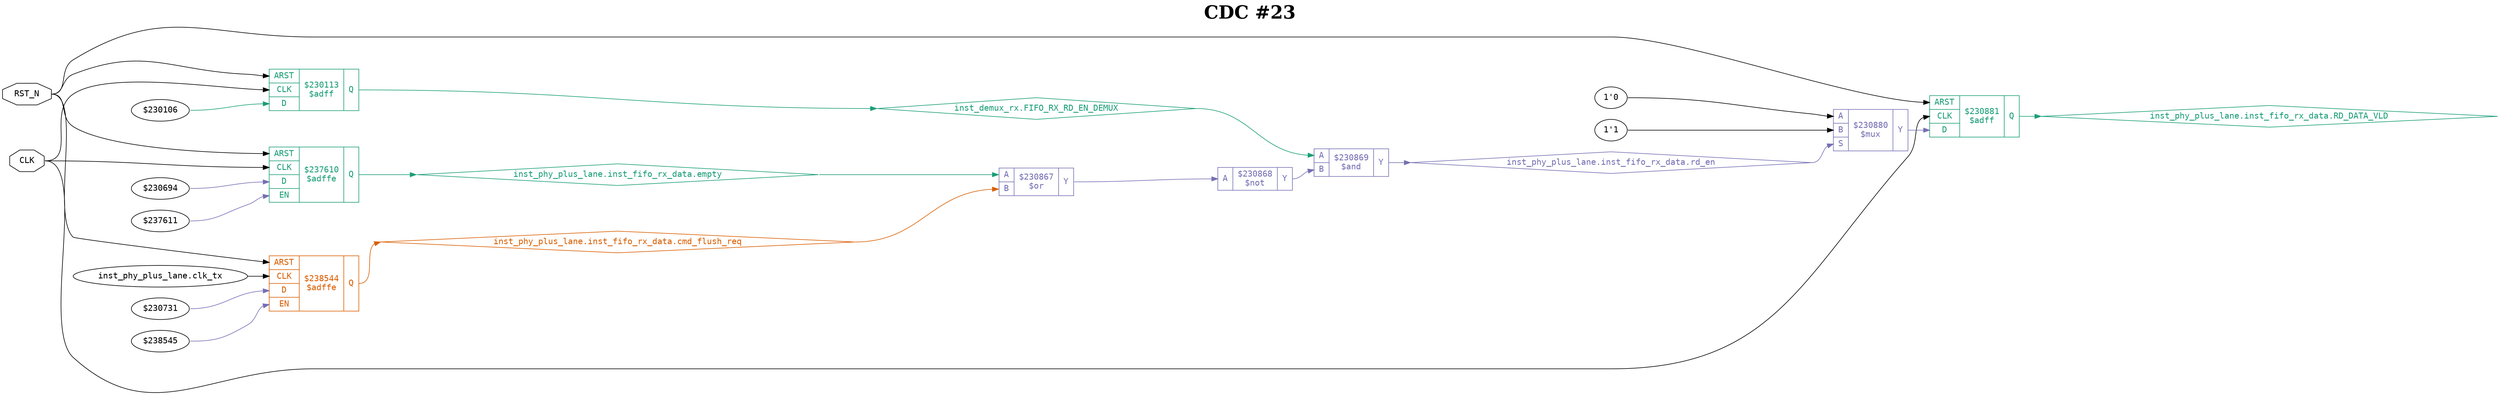 digraph "spacefibre_light_top" {
label=<<b>CDC #23</b>>;
labelloc="t"
fontsize="30"
node ["fontname"="Courier"]
edge ["fontname"="Courier"]
rankdir="LR";
remincross=true;
n4 [ shape=octagon, label="CLK", color="black", fontcolor="black", href="/src/ip_spacefibre_light_top/spacefibre_light_top.vhd#45" ];
n5 [ shape=octagon, label="RST_N", color="black", fontcolor="black", href="/src/ip_spacefibre_light_top/spacefibre_light_top.vhd#44" ];
n6 [ shape=diamond, label="inst_demux_rx.FIFO_RX_RD_EN_DEMUX", colorscheme="dark28", color="1", fontcolor="1", href="/src/ip_spacefibre_light_top/demux_rx.vhd#43" ];
n7 [ shape=diamond, label="inst_phy_plus_lane.inst_fifo_rx_data.RD_DATA_VLD", colorscheme="dark28", color="1", fontcolor="1", href="/src/ip/fifo_dc/fifo_dc.vhd#55" ];
n8 [ shape=diamond, label="inst_phy_plus_lane.inst_fifo_rx_data.cmd_flush_req", colorscheme="dark28", color="2", fontcolor="2", href="/src/ip/fifo_dc/fifo_dc.vhd#111" ];
n9 [ shape=diamond, label="inst_phy_plus_lane.inst_fifo_rx_data.empty", colorscheme="dark28", color="1", fontcolor="1", href="/src/ip/fifo_dc/fifo_dc.vhd#129" ];
n10 [ shape=diamond, label="inst_phy_plus_lane.inst_fifo_rx_data.rd_en", colorscheme="dark28", color="3", fontcolor="3", href="/src/ip/fifo_dc/fifo_dc.vhd#124" ];
{ rank="source"; n4; n5;}
{ rank="sink";}
v0 [ label="$230694" ];
v1 [ label="$237611" ];
c15 [ shape=record, label="{{<p11> ARST|<p4> CLK|<p12> D|<p13> EN}|$237610\n$adffe|{<p14> Q}}", colorscheme="dark28", color="1", fontcolor="1" , href="/src/ip/fifo_dc/fifo_dc.vhd#378"  ];
v2 [ label="inst_phy_plus_lane.clk_tx" ];
v3 [ label="$230731" ];
v4 [ label="$238545" ];
c16 [ shape=record, label="{{<p11> ARST|<p4> CLK|<p12> D|<p13> EN}|$238544\n$adffe|{<p14> Q}}", colorscheme="dark28", color="2", fontcolor="2" , href="/src/ip/fifo_dc/fifo_dc.vhd#440"  ];
v5 [ label="$230106" ];
c17 [ shape=record, label="{{<p11> ARST|<p4> CLK|<p12> D}|$230113\n$adff|{<p14> Q}}", colorscheme="dark28", color="1", fontcolor="1" , href="/src/ip_spacefibre_light_top/demux_rx.vhd#59"  ];
c18 [ shape=record, label="{{<p11> ARST|<p4> CLK|<p12> D}|$230881\n$adff|{<p14> Q}}", colorscheme="dark28", color="1", fontcolor="1" , href="/src/ip/fifo_dc/fifo_dc.vhd#300"  ];
c22 [ shape=record, label="{{<p19> A|<p20> B}|$230867\n$or|{<p21> Y}}", colorscheme="dark28", color="3", fontcolor="3" , href="/src/ip/fifo_dc/fifo_dc.vhd#290"  ];
c23 [ shape=record, label="{{<p19> A}|$230868\n$not|{<p21> Y}}", colorscheme="dark28", color="3", fontcolor="3" , href="/src/ip/fifo_dc/fifo_dc.vhd#290"  ];
c24 [ shape=record, label="{{<p19> A|<p20> B}|$230869\n$and|{<p21> Y}}", colorscheme="dark28", color="3", fontcolor="3" , href="/src/ip/fifo_dc/fifo_dc.vhd#290"  ];
v6 [ label="1'0" ];
v7 [ label="1'1" ];
c26 [ shape=record, label="{{<p19> A|<p20> B|<p25> S}|$230880\n$mux|{<p21> Y}}", colorscheme="dark28", color="3", fontcolor="3" , href="/src/ip/fifo_dc/fifo_dc.vhd#305"  ];
c22:p21:e -> c23:p19:w [colorscheme="dark28", color="3", fontcolor="3", label=""];
c24:p21:e -> n10:w [colorscheme="dark28", color="3", fontcolor="3", label=""];
n10:e -> c26:p25:w [colorscheme="dark28", color="3", fontcolor="3", label=""];
c23:p21:e -> c24:p20:w [colorscheme="dark28", color="3", fontcolor="3", label=""];
c26:p21:e -> c18:p12:w [colorscheme="dark28", color="3", fontcolor="3", label=""];
n4:e -> c15:p4:w [color="black", fontcolor="black", label=""];
n4:e -> c17:p4:w [color="black", fontcolor="black", label=""];
n4:e -> c18:p4:w [color="black", fontcolor="black", label=""];
n5:e -> c15:p11:w [color="black", fontcolor="black", label=""];
n5:e -> c16:p11:w [color="black", fontcolor="black", label=""];
n5:e -> c17:p11:w [color="black", fontcolor="black", label=""];
n5:e -> c18:p11:w [color="black", fontcolor="black", label=""];
c17:p14:e -> n6:w [colorscheme="dark28", color="1", fontcolor="1", label=""];
n6:e -> c24:p19:w [colorscheme="dark28", color="1", fontcolor="1", label=""];
c18:p14:e -> n7:w [colorscheme="dark28", color="1", fontcolor="1", label=""];
c16:p14:e -> n8:w [colorscheme="dark28", color="2", fontcolor="2", label=""];
n8:e -> c22:p20:w [colorscheme="dark28", color="2", fontcolor="2", label=""];
c15:p14:e -> n9:w [colorscheme="dark28", color="1", fontcolor="1", label=""];
n9:e -> c22:p19:w [colorscheme="dark28", color="1", fontcolor="1", label=""];
v0:e -> c15:p12:w [colorscheme="dark28", color="3", fontcolor="3", label=""];
v1:e -> c15:p13:w [colorscheme="dark28", color="3", fontcolor="3", label=""];
v2:e -> c16:p4:w [color="black", fontcolor="black", label=""];
v3:e -> c16:p12:w [colorscheme="dark28", color="3", fontcolor="3", label=""];
v4:e -> c16:p13:w [colorscheme="dark28", color="3", fontcolor="3", label=""];
v5:e -> c17:p12:w [colorscheme="dark28", color="1", fontcolor="1", label=""];
v6:e -> c26:p19:w [color="black", fontcolor="black", label=""];
v7:e -> c26:p20:w [color="black", fontcolor="black", label=""];
}
